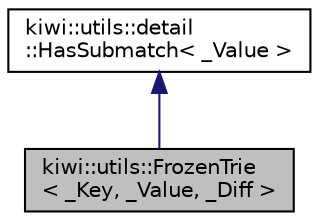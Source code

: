 digraph "kiwi::utils::FrozenTrie&lt; _Key, _Value, _Diff &gt;"
{
 // LATEX_PDF_SIZE
  edge [fontname="Helvetica",fontsize="10",labelfontname="Helvetica",labelfontsize="10"];
  node [fontname="Helvetica",fontsize="10",shape=record];
  Node1 [label="kiwi::utils::FrozenTrie\l\< _Key, _Value, _Diff \>",height=0.2,width=0.4,color="black", fillcolor="grey75", style="filled", fontcolor="black",tooltip=" "];
  Node2 -> Node1 [dir="back",color="midnightblue",fontsize="10",style="solid",fontname="Helvetica"];
  Node2 [label="kiwi::utils::detail\l::HasSubmatch\< _Value \>",height=0.2,width=0.4,color="black", fillcolor="white", style="filled",URL="$structkiwi_1_1utils_1_1detail_1_1HasSubmatch.html",tooltip=" "];
}

